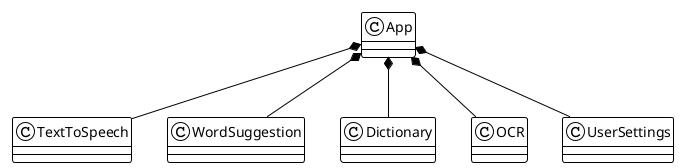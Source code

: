 @startuml
!theme plain

class App {
  
}

class TextToSpeech {
  
}

class WordSuggestion {
  
}

class Dictionary {
  
}

class OCR {
  
}

class UserSettings {
  
}

App *-- TextToSpeech 
App *-- WordSuggestion 
App *-- Dictionary 
App *-- OCR 
App *-- UserSettings

@enduml
